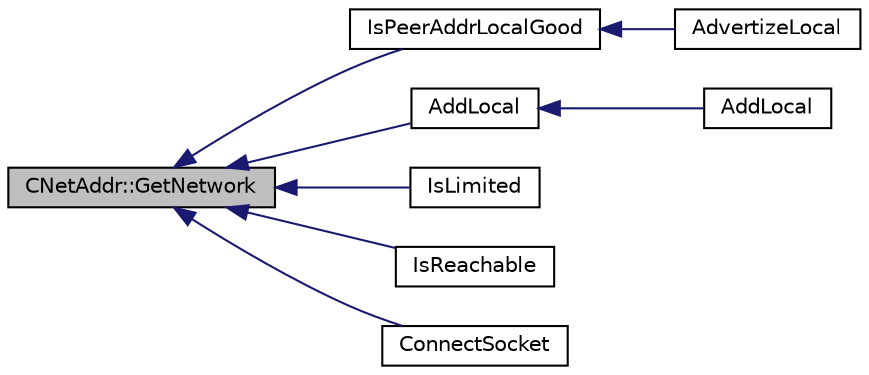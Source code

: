 digraph "CNetAddr::GetNetwork"
{
  edge [fontname="Helvetica",fontsize="10",labelfontname="Helvetica",labelfontsize="10"];
  node [fontname="Helvetica",fontsize="10",shape=record];
  rankdir="LR";
  Node135 [label="CNetAddr::GetNetwork",height=0.2,width=0.4,color="black", fillcolor="grey75", style="filled", fontcolor="black"];
  Node135 -> Node136 [dir="back",color="midnightblue",fontsize="10",style="solid",fontname="Helvetica"];
  Node136 [label="IsPeerAddrLocalGood",height=0.2,width=0.4,color="black", fillcolor="white", style="filled",URL="$net_8h.html#a058b75c6fcc94a0643184c237ad6de93"];
  Node136 -> Node137 [dir="back",color="midnightblue",fontsize="10",style="solid",fontname="Helvetica"];
  Node137 [label="AdvertizeLocal",height=0.2,width=0.4,color="black", fillcolor="white", style="filled",URL="$net_8h.html#a049abe300398a68bfbd8ec6afc6046a9"];
  Node135 -> Node138 [dir="back",color="midnightblue",fontsize="10",style="solid",fontname="Helvetica"];
  Node138 [label="AddLocal",height=0.2,width=0.4,color="black", fillcolor="white", style="filled",URL="$net_8h.html#a337d6af198a6b0d75f830e56da9b91e9"];
  Node138 -> Node139 [dir="back",color="midnightblue",fontsize="10",style="solid",fontname="Helvetica"];
  Node139 [label="AddLocal",height=0.2,width=0.4,color="black", fillcolor="white", style="filled",URL="$net_8h.html#abda4e8f87772f9a9d9d8f52a93791ffc"];
  Node135 -> Node140 [dir="back",color="midnightblue",fontsize="10",style="solid",fontname="Helvetica"];
  Node140 [label="IsLimited",height=0.2,width=0.4,color="black", fillcolor="white", style="filled",URL="$net_8h.html#a7f5f5a0bf934e49c7137ee4aa6eb8732"];
  Node135 -> Node141 [dir="back",color="midnightblue",fontsize="10",style="solid",fontname="Helvetica"];
  Node141 [label="IsReachable",height=0.2,width=0.4,color="black", fillcolor="white", style="filled",URL="$net_8h.html#a0eb7db987ad1a1bf139d0cd46873ed29",tooltip="check whether a given address is in a network we can probably connect to "];
  Node135 -> Node142 [dir="back",color="midnightblue",fontsize="10",style="solid",fontname="Helvetica"];
  Node142 [label="ConnectSocket",height=0.2,width=0.4,color="black", fillcolor="white", style="filled",URL="$netbase_8h.html#a82264c36c474ed2eee9093db72076910"];
}

